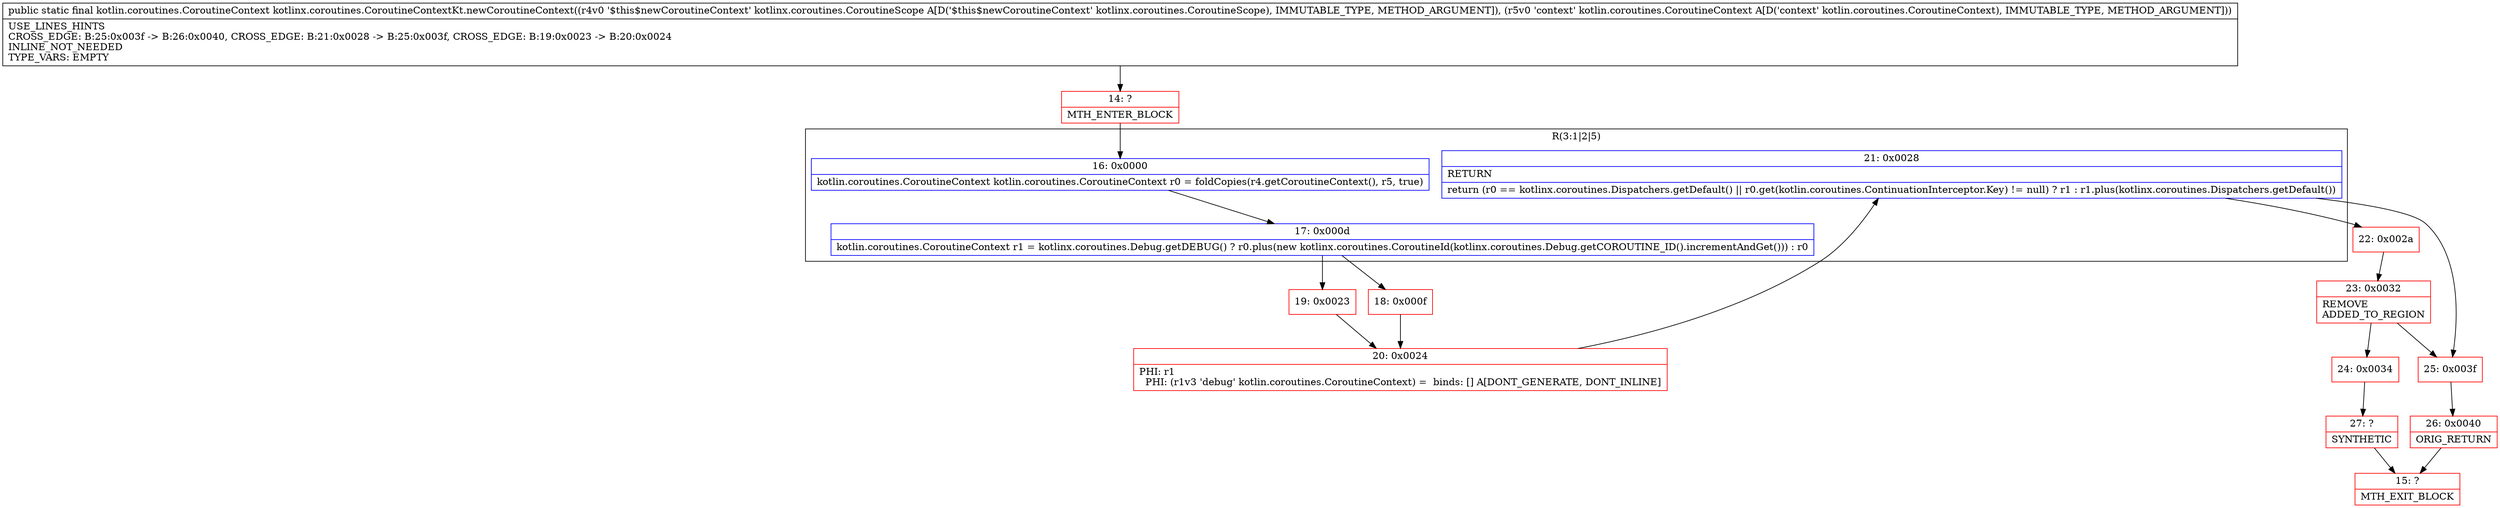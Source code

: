 digraph "CFG forkotlinx.coroutines.CoroutineContextKt.newCoroutineContext(Lkotlinx\/coroutines\/CoroutineScope;Lkotlin\/coroutines\/CoroutineContext;)Lkotlin\/coroutines\/CoroutineContext;" {
subgraph cluster_Region_826834876 {
label = "R(3:1|2|5)";
node [shape=record,color=blue];
Node_16 [shape=record,label="{16\:\ 0x0000|kotlin.coroutines.CoroutineContext kotlin.coroutines.CoroutineContext r0 = foldCopies(r4.getCoroutineContext(), r5, true)\l}"];
Node_17 [shape=record,label="{17\:\ 0x000d|kotlin.coroutines.CoroutineContext r1 = kotlinx.coroutines.Debug.getDEBUG() ? r0.plus(new kotlinx.coroutines.CoroutineId(kotlinx.coroutines.Debug.getCOROUTINE_ID().incrementAndGet())) : r0\l}"];
Node_21 [shape=record,label="{21\:\ 0x0028|RETURN\l|return (r0 == kotlinx.coroutines.Dispatchers.getDefault() \|\| r0.get(kotlin.coroutines.ContinuationInterceptor.Key) != null) ? r1 : r1.plus(kotlinx.coroutines.Dispatchers.getDefault())\l}"];
}
Node_14 [shape=record,color=red,label="{14\:\ ?|MTH_ENTER_BLOCK\l}"];
Node_18 [shape=record,color=red,label="{18\:\ 0x000f}"];
Node_20 [shape=record,color=red,label="{20\:\ 0x0024|PHI: r1 \l  PHI: (r1v3 'debug' kotlin.coroutines.CoroutineContext) =  binds: [] A[DONT_GENERATE, DONT_INLINE]\l}"];
Node_22 [shape=record,color=red,label="{22\:\ 0x002a}"];
Node_23 [shape=record,color=red,label="{23\:\ 0x0032|REMOVE\lADDED_TO_REGION\l}"];
Node_24 [shape=record,color=red,label="{24\:\ 0x0034}"];
Node_27 [shape=record,color=red,label="{27\:\ ?|SYNTHETIC\l}"];
Node_15 [shape=record,color=red,label="{15\:\ ?|MTH_EXIT_BLOCK\l}"];
Node_25 [shape=record,color=red,label="{25\:\ 0x003f}"];
Node_26 [shape=record,color=red,label="{26\:\ 0x0040|ORIG_RETURN\l}"];
Node_19 [shape=record,color=red,label="{19\:\ 0x0023}"];
MethodNode[shape=record,label="{public static final kotlin.coroutines.CoroutineContext kotlinx.coroutines.CoroutineContextKt.newCoroutineContext((r4v0 '$this$newCoroutineContext' kotlinx.coroutines.CoroutineScope A[D('$this$newCoroutineContext' kotlinx.coroutines.CoroutineScope), IMMUTABLE_TYPE, METHOD_ARGUMENT]), (r5v0 'context' kotlin.coroutines.CoroutineContext A[D('context' kotlin.coroutines.CoroutineContext), IMMUTABLE_TYPE, METHOD_ARGUMENT]))  | USE_LINES_HINTS\lCROSS_EDGE: B:25:0x003f \-\> B:26:0x0040, CROSS_EDGE: B:21:0x0028 \-\> B:25:0x003f, CROSS_EDGE: B:19:0x0023 \-\> B:20:0x0024\lINLINE_NOT_NEEDED\lTYPE_VARS: EMPTY\l}"];
MethodNode -> Node_14;Node_16 -> Node_17;
Node_17 -> Node_18;
Node_17 -> Node_19;
Node_21 -> Node_22;
Node_21 -> Node_25;
Node_14 -> Node_16;
Node_18 -> Node_20;
Node_20 -> Node_21;
Node_22 -> Node_23;
Node_23 -> Node_24;
Node_23 -> Node_25;
Node_24 -> Node_27;
Node_27 -> Node_15;
Node_25 -> Node_26;
Node_26 -> Node_15;
Node_19 -> Node_20;
}

